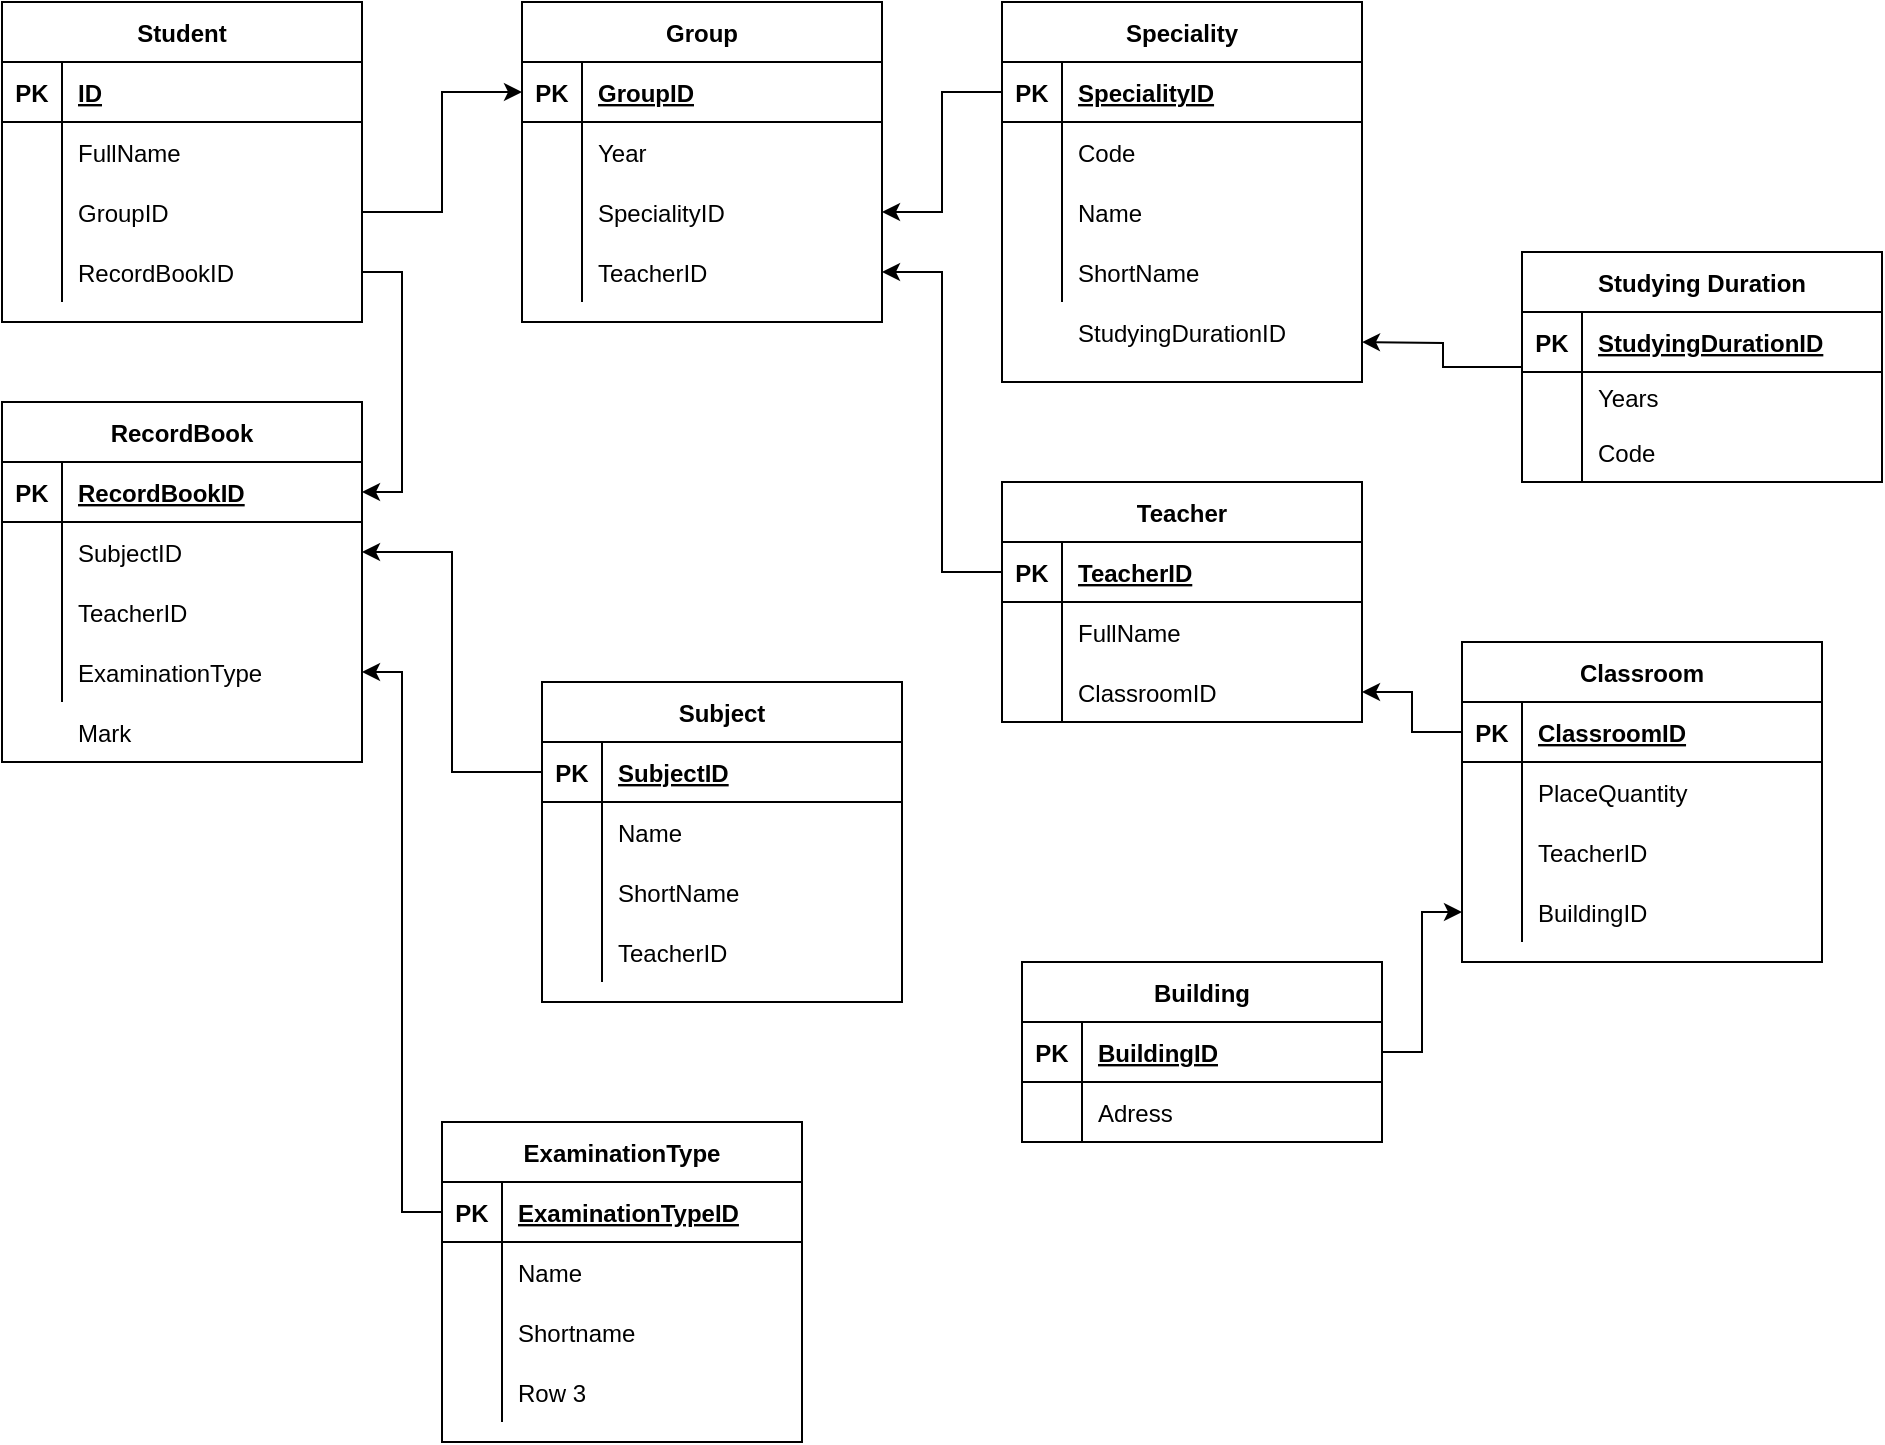 <mxfile version="13.7.7" type="github"><diagram id="Rl-KZY_3TbbtJg-kTTwG" name="Страница 1"><mxGraphModel dx="1662" dy="762" grid="1" gridSize="10" guides="1" tooltips="1" connect="1" arrows="1" fold="1" page="1" pageScale="1" pageWidth="827" pageHeight="1169" math="0" shadow="0"><root><mxCell id="0"/><mxCell id="1" parent="0"/><mxCell id="eHtA6Iojd3OWCWssq1J0-1" value="Group" style="shape=table;startSize=30;container=1;collapsible=1;childLayout=tableLayout;fixedRows=1;rowLines=0;fontStyle=1;align=center;resizeLast=1;" vertex="1" parent="1"><mxGeometry x="300" y="40" width="180" height="160" as="geometry"/></mxCell><mxCell id="eHtA6Iojd3OWCWssq1J0-2" value="" style="shape=partialRectangle;collapsible=0;dropTarget=0;pointerEvents=0;fillColor=none;top=0;left=0;bottom=1;right=0;points=[[0,0.5],[1,0.5]];portConstraint=eastwest;" vertex="1" parent="eHtA6Iojd3OWCWssq1J0-1"><mxGeometry y="30" width="180" height="30" as="geometry"/></mxCell><mxCell id="eHtA6Iojd3OWCWssq1J0-3" value="PK" style="shape=partialRectangle;connectable=0;fillColor=none;top=0;left=0;bottom=0;right=0;fontStyle=1;overflow=hidden;" vertex="1" parent="eHtA6Iojd3OWCWssq1J0-2"><mxGeometry width="30" height="30" as="geometry"/></mxCell><mxCell id="eHtA6Iojd3OWCWssq1J0-4" value="GroupID" style="shape=partialRectangle;connectable=0;fillColor=none;top=0;left=0;bottom=0;right=0;align=left;spacingLeft=6;fontStyle=5;overflow=hidden;" vertex="1" parent="eHtA6Iojd3OWCWssq1J0-2"><mxGeometry x="30" width="150" height="30" as="geometry"/></mxCell><mxCell id="eHtA6Iojd3OWCWssq1J0-5" value="" style="shape=partialRectangle;collapsible=0;dropTarget=0;pointerEvents=0;fillColor=none;top=0;left=0;bottom=0;right=0;points=[[0,0.5],[1,0.5]];portConstraint=eastwest;" vertex="1" parent="eHtA6Iojd3OWCWssq1J0-1"><mxGeometry y="60" width="180" height="30" as="geometry"/></mxCell><mxCell id="eHtA6Iojd3OWCWssq1J0-6" value="" style="shape=partialRectangle;connectable=0;fillColor=none;top=0;left=0;bottom=0;right=0;editable=1;overflow=hidden;" vertex="1" parent="eHtA6Iojd3OWCWssq1J0-5"><mxGeometry width="30" height="30" as="geometry"/></mxCell><mxCell id="eHtA6Iojd3OWCWssq1J0-7" value="Year" style="shape=partialRectangle;connectable=0;fillColor=none;top=0;left=0;bottom=0;right=0;align=left;spacingLeft=6;overflow=hidden;" vertex="1" parent="eHtA6Iojd3OWCWssq1J0-5"><mxGeometry x="30" width="150" height="30" as="geometry"/></mxCell><mxCell id="eHtA6Iojd3OWCWssq1J0-8" value="" style="shape=partialRectangle;collapsible=0;dropTarget=0;pointerEvents=0;fillColor=none;top=0;left=0;bottom=0;right=0;points=[[0,0.5],[1,0.5]];portConstraint=eastwest;" vertex="1" parent="eHtA6Iojd3OWCWssq1J0-1"><mxGeometry y="90" width="180" height="30" as="geometry"/></mxCell><mxCell id="eHtA6Iojd3OWCWssq1J0-9" value="" style="shape=partialRectangle;connectable=0;fillColor=none;top=0;left=0;bottom=0;right=0;editable=1;overflow=hidden;" vertex="1" parent="eHtA6Iojd3OWCWssq1J0-8"><mxGeometry width="30" height="30" as="geometry"/></mxCell><mxCell id="eHtA6Iojd3OWCWssq1J0-10" value="SpecialityID" style="shape=partialRectangle;connectable=0;fillColor=none;top=0;left=0;bottom=0;right=0;align=left;spacingLeft=6;overflow=hidden;" vertex="1" parent="eHtA6Iojd3OWCWssq1J0-8"><mxGeometry x="30" width="150" height="30" as="geometry"/></mxCell><mxCell id="eHtA6Iojd3OWCWssq1J0-11" value="" style="shape=partialRectangle;collapsible=0;dropTarget=0;pointerEvents=0;fillColor=none;top=0;left=0;bottom=0;right=0;points=[[0,0.5],[1,0.5]];portConstraint=eastwest;" vertex="1" parent="eHtA6Iojd3OWCWssq1J0-1"><mxGeometry y="120" width="180" height="30" as="geometry"/></mxCell><mxCell id="eHtA6Iojd3OWCWssq1J0-12" value="" style="shape=partialRectangle;connectable=0;fillColor=none;top=0;left=0;bottom=0;right=0;editable=1;overflow=hidden;" vertex="1" parent="eHtA6Iojd3OWCWssq1J0-11"><mxGeometry width="30" height="30" as="geometry"/></mxCell><mxCell id="eHtA6Iojd3OWCWssq1J0-13" value="TeacherID" style="shape=partialRectangle;connectable=0;fillColor=none;top=0;left=0;bottom=0;right=0;align=left;spacingLeft=6;overflow=hidden;" vertex="1" parent="eHtA6Iojd3OWCWssq1J0-11"><mxGeometry x="30" width="150" height="30" as="geometry"/></mxCell><mxCell id="eHtA6Iojd3OWCWssq1J0-14" value="Student" style="shape=table;startSize=30;container=1;collapsible=1;childLayout=tableLayout;fixedRows=1;rowLines=0;fontStyle=1;align=center;resizeLast=1;" vertex="1" parent="1"><mxGeometry x="40" y="40" width="180" height="160" as="geometry"/></mxCell><mxCell id="eHtA6Iojd3OWCWssq1J0-15" value="" style="shape=partialRectangle;collapsible=0;dropTarget=0;pointerEvents=0;fillColor=none;top=0;left=0;bottom=1;right=0;points=[[0,0.5],[1,0.5]];portConstraint=eastwest;" vertex="1" parent="eHtA6Iojd3OWCWssq1J0-14"><mxGeometry y="30" width="180" height="30" as="geometry"/></mxCell><mxCell id="eHtA6Iojd3OWCWssq1J0-16" value="PK" style="shape=partialRectangle;connectable=0;fillColor=none;top=0;left=0;bottom=0;right=0;fontStyle=1;overflow=hidden;" vertex="1" parent="eHtA6Iojd3OWCWssq1J0-15"><mxGeometry width="30" height="30" as="geometry"/></mxCell><mxCell id="eHtA6Iojd3OWCWssq1J0-17" value="ID" style="shape=partialRectangle;connectable=0;fillColor=none;top=0;left=0;bottom=0;right=0;align=left;spacingLeft=6;fontStyle=5;overflow=hidden;" vertex="1" parent="eHtA6Iojd3OWCWssq1J0-15"><mxGeometry x="30" width="150" height="30" as="geometry"/></mxCell><mxCell id="eHtA6Iojd3OWCWssq1J0-18" value="" style="shape=partialRectangle;collapsible=0;dropTarget=0;pointerEvents=0;fillColor=none;top=0;left=0;bottom=0;right=0;points=[[0,0.5],[1,0.5]];portConstraint=eastwest;" vertex="1" parent="eHtA6Iojd3OWCWssq1J0-14"><mxGeometry y="60" width="180" height="30" as="geometry"/></mxCell><mxCell id="eHtA6Iojd3OWCWssq1J0-19" value="" style="shape=partialRectangle;connectable=0;fillColor=none;top=0;left=0;bottom=0;right=0;editable=1;overflow=hidden;" vertex="1" parent="eHtA6Iojd3OWCWssq1J0-18"><mxGeometry width="30" height="30" as="geometry"/></mxCell><mxCell id="eHtA6Iojd3OWCWssq1J0-20" value="FullName" style="shape=partialRectangle;connectable=0;fillColor=none;top=0;left=0;bottom=0;right=0;align=left;spacingLeft=6;overflow=hidden;" vertex="1" parent="eHtA6Iojd3OWCWssq1J0-18"><mxGeometry x="30" width="150" height="30" as="geometry"/></mxCell><mxCell id="eHtA6Iojd3OWCWssq1J0-21" value="" style="shape=partialRectangle;collapsible=0;dropTarget=0;pointerEvents=0;fillColor=none;top=0;left=0;bottom=0;right=0;points=[[0,0.5],[1,0.5]];portConstraint=eastwest;" vertex="1" parent="eHtA6Iojd3OWCWssq1J0-14"><mxGeometry y="90" width="180" height="30" as="geometry"/></mxCell><mxCell id="eHtA6Iojd3OWCWssq1J0-22" value="" style="shape=partialRectangle;connectable=0;fillColor=none;top=0;left=0;bottom=0;right=0;editable=1;overflow=hidden;" vertex="1" parent="eHtA6Iojd3OWCWssq1J0-21"><mxGeometry width="30" height="30" as="geometry"/></mxCell><mxCell id="eHtA6Iojd3OWCWssq1J0-23" value="GroupID" style="shape=partialRectangle;connectable=0;fillColor=none;top=0;left=0;bottom=0;right=0;align=left;spacingLeft=6;overflow=hidden;" vertex="1" parent="eHtA6Iojd3OWCWssq1J0-21"><mxGeometry x="30" width="150" height="30" as="geometry"/></mxCell><mxCell id="eHtA6Iojd3OWCWssq1J0-24" value="" style="shape=partialRectangle;collapsible=0;dropTarget=0;pointerEvents=0;fillColor=none;top=0;left=0;bottom=0;right=0;points=[[0,0.5],[1,0.5]];portConstraint=eastwest;" vertex="1" parent="eHtA6Iojd3OWCWssq1J0-14"><mxGeometry y="120" width="180" height="30" as="geometry"/></mxCell><mxCell id="eHtA6Iojd3OWCWssq1J0-25" value="" style="shape=partialRectangle;connectable=0;fillColor=none;top=0;left=0;bottom=0;right=0;editable=1;overflow=hidden;" vertex="1" parent="eHtA6Iojd3OWCWssq1J0-24"><mxGeometry width="30" height="30" as="geometry"/></mxCell><mxCell id="eHtA6Iojd3OWCWssq1J0-26" value="RecordBookID" style="shape=partialRectangle;connectable=0;fillColor=none;top=0;left=0;bottom=0;right=0;align=left;spacingLeft=6;overflow=hidden;" vertex="1" parent="eHtA6Iojd3OWCWssq1J0-24"><mxGeometry x="30" width="150" height="30" as="geometry"/></mxCell><mxCell id="eHtA6Iojd3OWCWssq1J0-40" style="edgeStyle=orthogonalEdgeStyle;rounded=0;orthogonalLoop=1;jettySize=auto;html=1;exitX=1;exitY=0.5;exitDx=0;exitDy=0;entryX=0;entryY=0.5;entryDx=0;entryDy=0;" edge="1" parent="1" source="eHtA6Iojd3OWCWssq1J0-21" target="eHtA6Iojd3OWCWssq1J0-2"><mxGeometry relative="1" as="geometry"/></mxCell><mxCell id="eHtA6Iojd3OWCWssq1J0-41" style="edgeStyle=orthogonalEdgeStyle;rounded=0;orthogonalLoop=1;jettySize=auto;html=1;entryX=1;entryY=0.5;entryDx=0;entryDy=0;" edge="1" parent="1" source="eHtA6Iojd3OWCWssq1J0-28" target="eHtA6Iojd3OWCWssq1J0-8"><mxGeometry relative="1" as="geometry"/></mxCell><mxCell id="eHtA6Iojd3OWCWssq1J0-42" style="edgeStyle=orthogonalEdgeStyle;rounded=0;orthogonalLoop=1;jettySize=auto;html=1;exitX=0;exitY=0.5;exitDx=0;exitDy=0;entryX=1;entryY=0.5;entryDx=0;entryDy=0;" edge="1" parent="1" source="eHtA6Iojd3OWCWssq1J0-44" target="eHtA6Iojd3OWCWssq1J0-11"><mxGeometry relative="1" as="geometry"/></mxCell><mxCell id="eHtA6Iojd3OWCWssq1J0-53" value="Mark" style="shape=partialRectangle;connectable=0;fillColor=none;top=0;left=0;bottom=0;right=0;align=left;spacingLeft=6;overflow=hidden;" vertex="1" parent="1"><mxGeometry x="70" y="390" width="150" height="30" as="geometry"/></mxCell><mxCell id="eHtA6Iojd3OWCWssq1J0-54" style="edgeStyle=orthogonalEdgeStyle;rounded=0;orthogonalLoop=1;jettySize=auto;html=1;exitX=1;exitY=0.5;exitDx=0;exitDy=0;entryX=1;entryY=0.5;entryDx=0;entryDy=0;" edge="1" parent="1" source="eHtA6Iojd3OWCWssq1J0-24" target="eHtA6Iojd3OWCWssq1J0-56"><mxGeometry relative="1" as="geometry"/></mxCell><mxCell id="eHtA6Iojd3OWCWssq1J0-55" value="RecordBook" style="shape=table;startSize=30;container=1;collapsible=1;childLayout=tableLayout;fixedRows=1;rowLines=0;fontStyle=1;align=center;resizeLast=1;" vertex="1" parent="1"><mxGeometry x="40" y="240" width="180" height="180" as="geometry"/></mxCell><mxCell id="eHtA6Iojd3OWCWssq1J0-56" value="" style="shape=partialRectangle;collapsible=0;dropTarget=0;pointerEvents=0;fillColor=none;top=0;left=0;bottom=1;right=0;points=[[0,0.5],[1,0.5]];portConstraint=eastwest;" vertex="1" parent="eHtA6Iojd3OWCWssq1J0-55"><mxGeometry y="30" width="180" height="30" as="geometry"/></mxCell><mxCell id="eHtA6Iojd3OWCWssq1J0-57" value="PK" style="shape=partialRectangle;connectable=0;fillColor=none;top=0;left=0;bottom=0;right=0;fontStyle=1;overflow=hidden;" vertex="1" parent="eHtA6Iojd3OWCWssq1J0-56"><mxGeometry width="30" height="30" as="geometry"/></mxCell><mxCell id="eHtA6Iojd3OWCWssq1J0-58" value="RecordBookID" style="shape=partialRectangle;connectable=0;fillColor=none;top=0;left=0;bottom=0;right=0;align=left;spacingLeft=6;fontStyle=5;overflow=hidden;" vertex="1" parent="eHtA6Iojd3OWCWssq1J0-56"><mxGeometry x="30" width="150" height="30" as="geometry"/></mxCell><mxCell id="eHtA6Iojd3OWCWssq1J0-59" value="" style="shape=partialRectangle;collapsible=0;dropTarget=0;pointerEvents=0;fillColor=none;top=0;left=0;bottom=0;right=0;points=[[0,0.5],[1,0.5]];portConstraint=eastwest;" vertex="1" parent="eHtA6Iojd3OWCWssq1J0-55"><mxGeometry y="60" width="180" height="30" as="geometry"/></mxCell><mxCell id="eHtA6Iojd3OWCWssq1J0-60" value="" style="shape=partialRectangle;connectable=0;fillColor=none;top=0;left=0;bottom=0;right=0;editable=1;overflow=hidden;" vertex="1" parent="eHtA6Iojd3OWCWssq1J0-59"><mxGeometry width="30" height="30" as="geometry"/></mxCell><mxCell id="eHtA6Iojd3OWCWssq1J0-61" value="SubjectID" style="shape=partialRectangle;connectable=0;fillColor=none;top=0;left=0;bottom=0;right=0;align=left;spacingLeft=6;overflow=hidden;" vertex="1" parent="eHtA6Iojd3OWCWssq1J0-59"><mxGeometry x="30" width="150" height="30" as="geometry"/></mxCell><mxCell id="eHtA6Iojd3OWCWssq1J0-62" value="" style="shape=partialRectangle;collapsible=0;dropTarget=0;pointerEvents=0;fillColor=none;top=0;left=0;bottom=0;right=0;points=[[0,0.5],[1,0.5]];portConstraint=eastwest;" vertex="1" parent="eHtA6Iojd3OWCWssq1J0-55"><mxGeometry y="90" width="180" height="30" as="geometry"/></mxCell><mxCell id="eHtA6Iojd3OWCWssq1J0-63" value="" style="shape=partialRectangle;connectable=0;fillColor=none;top=0;left=0;bottom=0;right=0;editable=1;overflow=hidden;" vertex="1" parent="eHtA6Iojd3OWCWssq1J0-62"><mxGeometry width="30" height="30" as="geometry"/></mxCell><mxCell id="eHtA6Iojd3OWCWssq1J0-64" value="TeacherID" style="shape=partialRectangle;connectable=0;fillColor=none;top=0;left=0;bottom=0;right=0;align=left;spacingLeft=6;overflow=hidden;" vertex="1" parent="eHtA6Iojd3OWCWssq1J0-62"><mxGeometry x="30" width="150" height="30" as="geometry"/></mxCell><mxCell id="eHtA6Iojd3OWCWssq1J0-65" value="" style="shape=partialRectangle;collapsible=0;dropTarget=0;pointerEvents=0;fillColor=none;top=0;left=0;bottom=0;right=0;points=[[0,0.5],[1,0.5]];portConstraint=eastwest;" vertex="1" parent="eHtA6Iojd3OWCWssq1J0-55"><mxGeometry y="120" width="180" height="30" as="geometry"/></mxCell><mxCell id="eHtA6Iojd3OWCWssq1J0-66" value="" style="shape=partialRectangle;connectable=0;fillColor=none;top=0;left=0;bottom=0;right=0;editable=1;overflow=hidden;" vertex="1" parent="eHtA6Iojd3OWCWssq1J0-65"><mxGeometry width="30" height="30" as="geometry"/></mxCell><mxCell id="eHtA6Iojd3OWCWssq1J0-67" value="ExaminationType" style="shape=partialRectangle;connectable=0;fillColor=none;top=0;left=0;bottom=0;right=0;align=left;spacingLeft=6;overflow=hidden;" vertex="1" parent="eHtA6Iojd3OWCWssq1J0-65"><mxGeometry x="30" width="150" height="30" as="geometry"/></mxCell><mxCell id="eHtA6Iojd3OWCWssq1J0-68" value="Subject" style="shape=table;startSize=30;container=1;collapsible=1;childLayout=tableLayout;fixedRows=1;rowLines=0;fontStyle=1;align=center;resizeLast=1;" vertex="1" parent="1"><mxGeometry x="310" y="380" width="180" height="160" as="geometry"/></mxCell><mxCell id="eHtA6Iojd3OWCWssq1J0-69" value="" style="shape=partialRectangle;collapsible=0;dropTarget=0;pointerEvents=0;fillColor=none;top=0;left=0;bottom=1;right=0;points=[[0,0.5],[1,0.5]];portConstraint=eastwest;" vertex="1" parent="eHtA6Iojd3OWCWssq1J0-68"><mxGeometry y="30" width="180" height="30" as="geometry"/></mxCell><mxCell id="eHtA6Iojd3OWCWssq1J0-70" value="PK" style="shape=partialRectangle;connectable=0;fillColor=none;top=0;left=0;bottom=0;right=0;fontStyle=1;overflow=hidden;" vertex="1" parent="eHtA6Iojd3OWCWssq1J0-69"><mxGeometry width="30" height="30" as="geometry"/></mxCell><mxCell id="eHtA6Iojd3OWCWssq1J0-71" value="SubjectID" style="shape=partialRectangle;connectable=0;fillColor=none;top=0;left=0;bottom=0;right=0;align=left;spacingLeft=6;fontStyle=5;overflow=hidden;" vertex="1" parent="eHtA6Iojd3OWCWssq1J0-69"><mxGeometry x="30" width="150" height="30" as="geometry"/></mxCell><mxCell id="eHtA6Iojd3OWCWssq1J0-72" value="" style="shape=partialRectangle;collapsible=0;dropTarget=0;pointerEvents=0;fillColor=none;top=0;left=0;bottom=0;right=0;points=[[0,0.5],[1,0.5]];portConstraint=eastwest;" vertex="1" parent="eHtA6Iojd3OWCWssq1J0-68"><mxGeometry y="60" width="180" height="30" as="geometry"/></mxCell><mxCell id="eHtA6Iojd3OWCWssq1J0-73" value="" style="shape=partialRectangle;connectable=0;fillColor=none;top=0;left=0;bottom=0;right=0;editable=1;overflow=hidden;" vertex="1" parent="eHtA6Iojd3OWCWssq1J0-72"><mxGeometry width="30" height="30" as="geometry"/></mxCell><mxCell id="eHtA6Iojd3OWCWssq1J0-74" value="Name" style="shape=partialRectangle;connectable=0;fillColor=none;top=0;left=0;bottom=0;right=0;align=left;spacingLeft=6;overflow=hidden;" vertex="1" parent="eHtA6Iojd3OWCWssq1J0-72"><mxGeometry x="30" width="150" height="30" as="geometry"/></mxCell><mxCell id="eHtA6Iojd3OWCWssq1J0-75" value="" style="shape=partialRectangle;collapsible=0;dropTarget=0;pointerEvents=0;fillColor=none;top=0;left=0;bottom=0;right=0;points=[[0,0.5],[1,0.5]];portConstraint=eastwest;" vertex="1" parent="eHtA6Iojd3OWCWssq1J0-68"><mxGeometry y="90" width="180" height="30" as="geometry"/></mxCell><mxCell id="eHtA6Iojd3OWCWssq1J0-76" value="" style="shape=partialRectangle;connectable=0;fillColor=none;top=0;left=0;bottom=0;right=0;editable=1;overflow=hidden;" vertex="1" parent="eHtA6Iojd3OWCWssq1J0-75"><mxGeometry width="30" height="30" as="geometry"/></mxCell><mxCell id="eHtA6Iojd3OWCWssq1J0-77" value="ShortName" style="shape=partialRectangle;connectable=0;fillColor=none;top=0;left=0;bottom=0;right=0;align=left;spacingLeft=6;overflow=hidden;" vertex="1" parent="eHtA6Iojd3OWCWssq1J0-75"><mxGeometry x="30" width="150" height="30" as="geometry"/></mxCell><mxCell id="eHtA6Iojd3OWCWssq1J0-78" value="" style="shape=partialRectangle;collapsible=0;dropTarget=0;pointerEvents=0;fillColor=none;top=0;left=0;bottom=0;right=0;points=[[0,0.5],[1,0.5]];portConstraint=eastwest;" vertex="1" parent="eHtA6Iojd3OWCWssq1J0-68"><mxGeometry y="120" width="180" height="30" as="geometry"/></mxCell><mxCell id="eHtA6Iojd3OWCWssq1J0-79" value="" style="shape=partialRectangle;connectable=0;fillColor=none;top=0;left=0;bottom=0;right=0;editable=1;overflow=hidden;" vertex="1" parent="eHtA6Iojd3OWCWssq1J0-78"><mxGeometry width="30" height="30" as="geometry"/></mxCell><mxCell id="eHtA6Iojd3OWCWssq1J0-80" value="TeacherID" style="shape=partialRectangle;connectable=0;fillColor=none;top=0;left=0;bottom=0;right=0;align=left;spacingLeft=6;overflow=hidden;" vertex="1" parent="eHtA6Iojd3OWCWssq1J0-78"><mxGeometry x="30" width="150" height="30" as="geometry"/></mxCell><mxCell id="eHtA6Iojd3OWCWssq1J0-81" style="edgeStyle=orthogonalEdgeStyle;rounded=0;orthogonalLoop=1;jettySize=auto;html=1;entryX=1;entryY=0.5;entryDx=0;entryDy=0;" edge="1" parent="1" source="eHtA6Iojd3OWCWssq1J0-69" target="eHtA6Iojd3OWCWssq1J0-59"><mxGeometry relative="1" as="geometry"/></mxCell><mxCell id="eHtA6Iojd3OWCWssq1J0-82" value="Classroom" style="shape=table;startSize=30;container=1;collapsible=1;childLayout=tableLayout;fixedRows=1;rowLines=0;fontStyle=1;align=center;resizeLast=1;" vertex="1" parent="1"><mxGeometry x="770" y="360" width="180" height="160" as="geometry"/></mxCell><mxCell id="eHtA6Iojd3OWCWssq1J0-83" value="" style="shape=partialRectangle;collapsible=0;dropTarget=0;pointerEvents=0;fillColor=none;top=0;left=0;bottom=1;right=0;points=[[0,0.5],[1,0.5]];portConstraint=eastwest;" vertex="1" parent="eHtA6Iojd3OWCWssq1J0-82"><mxGeometry y="30" width="180" height="30" as="geometry"/></mxCell><mxCell id="eHtA6Iojd3OWCWssq1J0-84" value="PK" style="shape=partialRectangle;connectable=0;fillColor=none;top=0;left=0;bottom=0;right=0;fontStyle=1;overflow=hidden;" vertex="1" parent="eHtA6Iojd3OWCWssq1J0-83"><mxGeometry width="30" height="30" as="geometry"/></mxCell><mxCell id="eHtA6Iojd3OWCWssq1J0-85" value="ClassroomID" style="shape=partialRectangle;connectable=0;fillColor=none;top=0;left=0;bottom=0;right=0;align=left;spacingLeft=6;fontStyle=5;overflow=hidden;" vertex="1" parent="eHtA6Iojd3OWCWssq1J0-83"><mxGeometry x="30" width="150" height="30" as="geometry"/></mxCell><mxCell id="eHtA6Iojd3OWCWssq1J0-86" value="" style="shape=partialRectangle;collapsible=0;dropTarget=0;pointerEvents=0;fillColor=none;top=0;left=0;bottom=0;right=0;points=[[0,0.5],[1,0.5]];portConstraint=eastwest;" vertex="1" parent="eHtA6Iojd3OWCWssq1J0-82"><mxGeometry y="60" width="180" height="30" as="geometry"/></mxCell><mxCell id="eHtA6Iojd3OWCWssq1J0-87" value="" style="shape=partialRectangle;connectable=0;fillColor=none;top=0;left=0;bottom=0;right=0;editable=1;overflow=hidden;" vertex="1" parent="eHtA6Iojd3OWCWssq1J0-86"><mxGeometry width="30" height="30" as="geometry"/></mxCell><mxCell id="eHtA6Iojd3OWCWssq1J0-88" value="PlaceQuantity" style="shape=partialRectangle;connectable=0;fillColor=none;top=0;left=0;bottom=0;right=0;align=left;spacingLeft=6;overflow=hidden;" vertex="1" parent="eHtA6Iojd3OWCWssq1J0-86"><mxGeometry x="30" width="150" height="30" as="geometry"/></mxCell><mxCell id="eHtA6Iojd3OWCWssq1J0-89" value="" style="shape=partialRectangle;collapsible=0;dropTarget=0;pointerEvents=0;fillColor=none;top=0;left=0;bottom=0;right=0;points=[[0,0.5],[1,0.5]];portConstraint=eastwest;" vertex="1" parent="eHtA6Iojd3OWCWssq1J0-82"><mxGeometry y="90" width="180" height="30" as="geometry"/></mxCell><mxCell id="eHtA6Iojd3OWCWssq1J0-90" value="" style="shape=partialRectangle;connectable=0;fillColor=none;top=0;left=0;bottom=0;right=0;editable=1;overflow=hidden;" vertex="1" parent="eHtA6Iojd3OWCWssq1J0-89"><mxGeometry width="30" height="30" as="geometry"/></mxCell><mxCell id="eHtA6Iojd3OWCWssq1J0-91" value="TeacherID" style="shape=partialRectangle;connectable=0;fillColor=none;top=0;left=0;bottom=0;right=0;align=left;spacingLeft=6;overflow=hidden;" vertex="1" parent="eHtA6Iojd3OWCWssq1J0-89"><mxGeometry x="30" width="150" height="30" as="geometry"/></mxCell><mxCell id="eHtA6Iojd3OWCWssq1J0-92" value="" style="shape=partialRectangle;collapsible=0;dropTarget=0;pointerEvents=0;fillColor=none;top=0;left=0;bottom=0;right=0;points=[[0,0.5],[1,0.5]];portConstraint=eastwest;" vertex="1" parent="eHtA6Iojd3OWCWssq1J0-82"><mxGeometry y="120" width="180" height="30" as="geometry"/></mxCell><mxCell id="eHtA6Iojd3OWCWssq1J0-93" value="" style="shape=partialRectangle;connectable=0;fillColor=none;top=0;left=0;bottom=0;right=0;editable=1;overflow=hidden;" vertex="1" parent="eHtA6Iojd3OWCWssq1J0-92"><mxGeometry width="30" height="30" as="geometry"/></mxCell><mxCell id="eHtA6Iojd3OWCWssq1J0-94" value="BuildingID" style="shape=partialRectangle;connectable=0;fillColor=none;top=0;left=0;bottom=0;right=0;align=left;spacingLeft=6;overflow=hidden;" vertex="1" parent="eHtA6Iojd3OWCWssq1J0-92"><mxGeometry x="30" width="150" height="30" as="geometry"/></mxCell><mxCell id="eHtA6Iojd3OWCWssq1J0-95" style="edgeStyle=orthogonalEdgeStyle;rounded=0;orthogonalLoop=1;jettySize=auto;html=1;entryX=1;entryY=0.5;entryDx=0;entryDy=0;" edge="1" parent="1" source="eHtA6Iojd3OWCWssq1J0-83" target="eHtA6Iojd3OWCWssq1J0-50"><mxGeometry relative="1" as="geometry"/></mxCell><mxCell id="eHtA6Iojd3OWCWssq1J0-96" style="edgeStyle=orthogonalEdgeStyle;rounded=0;orthogonalLoop=1;jettySize=auto;html=1;entryX=0;entryY=0.5;entryDx=0;entryDy=0;" edge="1" parent="1" source="eHtA6Iojd3OWCWssq1J0-98" target="eHtA6Iojd3OWCWssq1J0-92"><mxGeometry relative="1" as="geometry"/></mxCell><mxCell id="eHtA6Iojd3OWCWssq1J0-97" value="Building" style="shape=table;startSize=30;container=1;collapsible=1;childLayout=tableLayout;fixedRows=1;rowLines=0;fontStyle=1;align=center;resizeLast=1;" vertex="1" parent="1"><mxGeometry x="550" y="520" width="180" height="90" as="geometry"/></mxCell><mxCell id="eHtA6Iojd3OWCWssq1J0-98" value="" style="shape=partialRectangle;collapsible=0;dropTarget=0;pointerEvents=0;fillColor=none;top=0;left=0;bottom=1;right=0;points=[[0,0.5],[1,0.5]];portConstraint=eastwest;" vertex="1" parent="eHtA6Iojd3OWCWssq1J0-97"><mxGeometry y="30" width="180" height="30" as="geometry"/></mxCell><mxCell id="eHtA6Iojd3OWCWssq1J0-99" value="PK" style="shape=partialRectangle;connectable=0;fillColor=none;top=0;left=0;bottom=0;right=0;fontStyle=1;overflow=hidden;" vertex="1" parent="eHtA6Iojd3OWCWssq1J0-98"><mxGeometry width="30" height="30" as="geometry"/></mxCell><mxCell id="eHtA6Iojd3OWCWssq1J0-100" value="BuildingID" style="shape=partialRectangle;connectable=0;fillColor=none;top=0;left=0;bottom=0;right=0;align=left;spacingLeft=6;fontStyle=5;overflow=hidden;" vertex="1" parent="eHtA6Iojd3OWCWssq1J0-98"><mxGeometry x="30" width="150" height="30" as="geometry"/></mxCell><mxCell id="eHtA6Iojd3OWCWssq1J0-101" value="" style="shape=partialRectangle;collapsible=0;dropTarget=0;pointerEvents=0;fillColor=none;top=0;left=0;bottom=0;right=0;points=[[0,0.5],[1,0.5]];portConstraint=eastwest;" vertex="1" parent="eHtA6Iojd3OWCWssq1J0-97"><mxGeometry y="60" width="180" height="30" as="geometry"/></mxCell><mxCell id="eHtA6Iojd3OWCWssq1J0-102" value="" style="shape=partialRectangle;connectable=0;fillColor=none;top=0;left=0;bottom=0;right=0;editable=1;overflow=hidden;" vertex="1" parent="eHtA6Iojd3OWCWssq1J0-101"><mxGeometry width="30" height="30" as="geometry"/></mxCell><mxCell id="eHtA6Iojd3OWCWssq1J0-103" value="Adress" style="shape=partialRectangle;connectable=0;fillColor=none;top=0;left=0;bottom=0;right=0;align=left;spacingLeft=6;overflow=hidden;" vertex="1" parent="eHtA6Iojd3OWCWssq1J0-101"><mxGeometry x="30" width="150" height="30" as="geometry"/></mxCell><mxCell id="eHtA6Iojd3OWCWssq1J0-117" style="edgeStyle=orthogonalEdgeStyle;rounded=0;orthogonalLoop=1;jettySize=auto;html=1;entryX=1;entryY=0.5;entryDx=0;entryDy=0;" edge="1" parent="1" source="eHtA6Iojd3OWCWssq1J0-105" target="eHtA6Iojd3OWCWssq1J0-65"><mxGeometry relative="1" as="geometry"/></mxCell><mxCell id="eHtA6Iojd3OWCWssq1J0-104" value="ExaminationType" style="shape=table;startSize=30;container=1;collapsible=1;childLayout=tableLayout;fixedRows=1;rowLines=0;fontStyle=1;align=center;resizeLast=1;" vertex="1" parent="1"><mxGeometry x="260" y="600" width="180" height="160" as="geometry"/></mxCell><mxCell id="eHtA6Iojd3OWCWssq1J0-105" value="" style="shape=partialRectangle;collapsible=0;dropTarget=0;pointerEvents=0;fillColor=none;top=0;left=0;bottom=1;right=0;points=[[0,0.5],[1,0.5]];portConstraint=eastwest;" vertex="1" parent="eHtA6Iojd3OWCWssq1J0-104"><mxGeometry y="30" width="180" height="30" as="geometry"/></mxCell><mxCell id="eHtA6Iojd3OWCWssq1J0-106" value="PK" style="shape=partialRectangle;connectable=0;fillColor=none;top=0;left=0;bottom=0;right=0;fontStyle=1;overflow=hidden;" vertex="1" parent="eHtA6Iojd3OWCWssq1J0-105"><mxGeometry width="30" height="30" as="geometry"/></mxCell><mxCell id="eHtA6Iojd3OWCWssq1J0-107" value="ExaminationTypeID" style="shape=partialRectangle;connectable=0;fillColor=none;top=0;left=0;bottom=0;right=0;align=left;spacingLeft=6;fontStyle=5;overflow=hidden;" vertex="1" parent="eHtA6Iojd3OWCWssq1J0-105"><mxGeometry x="30" width="150" height="30" as="geometry"/></mxCell><mxCell id="eHtA6Iojd3OWCWssq1J0-108" value="" style="shape=partialRectangle;collapsible=0;dropTarget=0;pointerEvents=0;fillColor=none;top=0;left=0;bottom=0;right=0;points=[[0,0.5],[1,0.5]];portConstraint=eastwest;" vertex="1" parent="eHtA6Iojd3OWCWssq1J0-104"><mxGeometry y="60" width="180" height="30" as="geometry"/></mxCell><mxCell id="eHtA6Iojd3OWCWssq1J0-109" value="" style="shape=partialRectangle;connectable=0;fillColor=none;top=0;left=0;bottom=0;right=0;editable=1;overflow=hidden;" vertex="1" parent="eHtA6Iojd3OWCWssq1J0-108"><mxGeometry width="30" height="30" as="geometry"/></mxCell><mxCell id="eHtA6Iojd3OWCWssq1J0-110" value="Name" style="shape=partialRectangle;connectable=0;fillColor=none;top=0;left=0;bottom=0;right=0;align=left;spacingLeft=6;overflow=hidden;" vertex="1" parent="eHtA6Iojd3OWCWssq1J0-108"><mxGeometry x="30" width="150" height="30" as="geometry"/></mxCell><mxCell id="eHtA6Iojd3OWCWssq1J0-111" value="" style="shape=partialRectangle;collapsible=0;dropTarget=0;pointerEvents=0;fillColor=none;top=0;left=0;bottom=0;right=0;points=[[0,0.5],[1,0.5]];portConstraint=eastwest;" vertex="1" parent="eHtA6Iojd3OWCWssq1J0-104"><mxGeometry y="90" width="180" height="30" as="geometry"/></mxCell><mxCell id="eHtA6Iojd3OWCWssq1J0-112" value="" style="shape=partialRectangle;connectable=0;fillColor=none;top=0;left=0;bottom=0;right=0;editable=1;overflow=hidden;" vertex="1" parent="eHtA6Iojd3OWCWssq1J0-111"><mxGeometry width="30" height="30" as="geometry"/></mxCell><mxCell id="eHtA6Iojd3OWCWssq1J0-113" value="Shortname" style="shape=partialRectangle;connectable=0;fillColor=none;top=0;left=0;bottom=0;right=0;align=left;spacingLeft=6;overflow=hidden;" vertex="1" parent="eHtA6Iojd3OWCWssq1J0-111"><mxGeometry x="30" width="150" height="30" as="geometry"/></mxCell><mxCell id="eHtA6Iojd3OWCWssq1J0-114" value="" style="shape=partialRectangle;collapsible=0;dropTarget=0;pointerEvents=0;fillColor=none;top=0;left=0;bottom=0;right=0;points=[[0,0.5],[1,0.5]];portConstraint=eastwest;" vertex="1" parent="eHtA6Iojd3OWCWssq1J0-104"><mxGeometry y="120" width="180" height="30" as="geometry"/></mxCell><mxCell id="eHtA6Iojd3OWCWssq1J0-115" value="" style="shape=partialRectangle;connectable=0;fillColor=none;top=0;left=0;bottom=0;right=0;editable=1;overflow=hidden;" vertex="1" parent="eHtA6Iojd3OWCWssq1J0-114"><mxGeometry width="30" height="30" as="geometry"/></mxCell><mxCell id="eHtA6Iojd3OWCWssq1J0-116" value="Row 3" style="shape=partialRectangle;connectable=0;fillColor=none;top=0;left=0;bottom=0;right=0;align=left;spacingLeft=6;overflow=hidden;" vertex="1" parent="eHtA6Iojd3OWCWssq1J0-114"><mxGeometry x="30" width="150" height="30" as="geometry"/></mxCell><mxCell id="eHtA6Iojd3OWCWssq1J0-118" value="StudyingDurationID" style="shape=partialRectangle;connectable=0;fillColor=none;top=0;left=0;bottom=0;right=0;align=left;spacingLeft=6;overflow=hidden;" vertex="1" parent="1"><mxGeometry x="570" y="190" width="150" height="30" as="geometry"/></mxCell><mxCell id="eHtA6Iojd3OWCWssq1J0-119" value="" style="shape=partialRectangle;connectable=0;fillColor=none;top=0;left=0;bottom=0;right=0;editable=1;overflow=hidden;" vertex="1" parent="1"><mxGeometry x="540" y="150" width="30" height="30" as="geometry"/></mxCell><mxCell id="eHtA6Iojd3OWCWssq1J0-43" value="Teacher" style="shape=table;startSize=30;container=1;collapsible=1;childLayout=tableLayout;fixedRows=1;rowLines=0;fontStyle=1;align=center;resizeLast=1;" vertex="1" parent="1"><mxGeometry x="540" y="280" width="180" height="120" as="geometry"/></mxCell><mxCell id="eHtA6Iojd3OWCWssq1J0-44" value="" style="shape=partialRectangle;collapsible=0;dropTarget=0;pointerEvents=0;fillColor=none;top=0;left=0;bottom=1;right=0;points=[[0,0.5],[1,0.5]];portConstraint=eastwest;" vertex="1" parent="eHtA6Iojd3OWCWssq1J0-43"><mxGeometry y="30" width="180" height="30" as="geometry"/></mxCell><mxCell id="eHtA6Iojd3OWCWssq1J0-45" value="PK" style="shape=partialRectangle;connectable=0;fillColor=none;top=0;left=0;bottom=0;right=0;fontStyle=1;overflow=hidden;" vertex="1" parent="eHtA6Iojd3OWCWssq1J0-44"><mxGeometry width="30" height="30" as="geometry"/></mxCell><mxCell id="eHtA6Iojd3OWCWssq1J0-46" value="TeacherID" style="shape=partialRectangle;connectable=0;fillColor=none;top=0;left=0;bottom=0;right=0;align=left;spacingLeft=6;fontStyle=5;overflow=hidden;" vertex="1" parent="eHtA6Iojd3OWCWssq1J0-44"><mxGeometry x="30" width="150" height="30" as="geometry"/></mxCell><mxCell id="eHtA6Iojd3OWCWssq1J0-47" value="" style="shape=partialRectangle;collapsible=0;dropTarget=0;pointerEvents=0;fillColor=none;top=0;left=0;bottom=0;right=0;points=[[0,0.5],[1,0.5]];portConstraint=eastwest;" vertex="1" parent="eHtA6Iojd3OWCWssq1J0-43"><mxGeometry y="60" width="180" height="30" as="geometry"/></mxCell><mxCell id="eHtA6Iojd3OWCWssq1J0-48" value="" style="shape=partialRectangle;connectable=0;fillColor=none;top=0;left=0;bottom=0;right=0;editable=1;overflow=hidden;" vertex="1" parent="eHtA6Iojd3OWCWssq1J0-47"><mxGeometry width="30" height="30" as="geometry"/></mxCell><mxCell id="eHtA6Iojd3OWCWssq1J0-49" value="FullName" style="shape=partialRectangle;connectable=0;fillColor=none;top=0;left=0;bottom=0;right=0;align=left;spacingLeft=6;overflow=hidden;" vertex="1" parent="eHtA6Iojd3OWCWssq1J0-47"><mxGeometry x="30" width="150" height="30" as="geometry"/></mxCell><mxCell id="eHtA6Iojd3OWCWssq1J0-50" value="" style="shape=partialRectangle;collapsible=0;dropTarget=0;pointerEvents=0;fillColor=none;top=0;left=0;bottom=0;right=0;points=[[0,0.5],[1,0.5]];portConstraint=eastwest;" vertex="1" parent="eHtA6Iojd3OWCWssq1J0-43"><mxGeometry y="90" width="180" height="30" as="geometry"/></mxCell><mxCell id="eHtA6Iojd3OWCWssq1J0-51" value="" style="shape=partialRectangle;connectable=0;fillColor=none;top=0;left=0;bottom=0;right=0;editable=1;overflow=hidden;" vertex="1" parent="eHtA6Iojd3OWCWssq1J0-50"><mxGeometry width="30" height="30" as="geometry"/></mxCell><mxCell id="eHtA6Iojd3OWCWssq1J0-52" value="ClassroomID" style="shape=partialRectangle;connectable=0;fillColor=none;top=0;left=0;bottom=0;right=0;align=left;spacingLeft=6;overflow=hidden;" vertex="1" parent="eHtA6Iojd3OWCWssq1J0-50"><mxGeometry x="30" width="150" height="30" as="geometry"/></mxCell><mxCell id="eHtA6Iojd3OWCWssq1J0-27" value="Speciality" style="shape=table;startSize=30;container=1;collapsible=1;childLayout=tableLayout;fixedRows=1;rowLines=0;fontStyle=1;align=center;resizeLast=1;" vertex="1" parent="1"><mxGeometry x="540" y="40" width="180" height="190" as="geometry"/></mxCell><mxCell id="eHtA6Iojd3OWCWssq1J0-28" value="" style="shape=partialRectangle;collapsible=0;dropTarget=0;pointerEvents=0;fillColor=none;top=0;left=0;bottom=1;right=0;points=[[0,0.5],[1,0.5]];portConstraint=eastwest;" vertex="1" parent="eHtA6Iojd3OWCWssq1J0-27"><mxGeometry y="30" width="180" height="30" as="geometry"/></mxCell><mxCell id="eHtA6Iojd3OWCWssq1J0-29" value="PK" style="shape=partialRectangle;connectable=0;fillColor=none;top=0;left=0;bottom=0;right=0;fontStyle=1;overflow=hidden;" vertex="1" parent="eHtA6Iojd3OWCWssq1J0-28"><mxGeometry width="30" height="30" as="geometry"/></mxCell><mxCell id="eHtA6Iojd3OWCWssq1J0-30" value="SpecialityID" style="shape=partialRectangle;connectable=0;fillColor=none;top=0;left=0;bottom=0;right=0;align=left;spacingLeft=6;fontStyle=5;overflow=hidden;" vertex="1" parent="eHtA6Iojd3OWCWssq1J0-28"><mxGeometry x="30" width="150" height="30" as="geometry"/></mxCell><mxCell id="eHtA6Iojd3OWCWssq1J0-31" value="" style="shape=partialRectangle;collapsible=0;dropTarget=0;pointerEvents=0;fillColor=none;top=0;left=0;bottom=0;right=0;points=[[0,0.5],[1,0.5]];portConstraint=eastwest;" vertex="1" parent="eHtA6Iojd3OWCWssq1J0-27"><mxGeometry y="60" width="180" height="30" as="geometry"/></mxCell><mxCell id="eHtA6Iojd3OWCWssq1J0-32" value="" style="shape=partialRectangle;connectable=0;fillColor=none;top=0;left=0;bottom=0;right=0;editable=1;overflow=hidden;" vertex="1" parent="eHtA6Iojd3OWCWssq1J0-31"><mxGeometry width="30" height="30" as="geometry"/></mxCell><mxCell id="eHtA6Iojd3OWCWssq1J0-33" value="Code" style="shape=partialRectangle;connectable=0;fillColor=none;top=0;left=0;bottom=0;right=0;align=left;spacingLeft=6;overflow=hidden;" vertex="1" parent="eHtA6Iojd3OWCWssq1J0-31"><mxGeometry x="30" width="150" height="30" as="geometry"/></mxCell><mxCell id="eHtA6Iojd3OWCWssq1J0-34" value="" style="shape=partialRectangle;collapsible=0;dropTarget=0;pointerEvents=0;fillColor=none;top=0;left=0;bottom=0;right=0;points=[[0,0.5],[1,0.5]];portConstraint=eastwest;" vertex="1" parent="eHtA6Iojd3OWCWssq1J0-27"><mxGeometry y="90" width="180" height="30" as="geometry"/></mxCell><mxCell id="eHtA6Iojd3OWCWssq1J0-35" value="" style="shape=partialRectangle;connectable=0;fillColor=none;top=0;left=0;bottom=0;right=0;editable=1;overflow=hidden;" vertex="1" parent="eHtA6Iojd3OWCWssq1J0-34"><mxGeometry width="30" height="30" as="geometry"/></mxCell><mxCell id="eHtA6Iojd3OWCWssq1J0-36" value="Name" style="shape=partialRectangle;connectable=0;fillColor=none;top=0;left=0;bottom=0;right=0;align=left;spacingLeft=6;overflow=hidden;" vertex="1" parent="eHtA6Iojd3OWCWssq1J0-34"><mxGeometry x="30" width="150" height="30" as="geometry"/></mxCell><mxCell id="eHtA6Iojd3OWCWssq1J0-37" value="" style="shape=partialRectangle;collapsible=0;dropTarget=0;pointerEvents=0;fillColor=none;top=0;left=0;bottom=0;right=0;points=[[0,0.5],[1,0.5]];portConstraint=eastwest;" vertex="1" parent="eHtA6Iojd3OWCWssq1J0-27"><mxGeometry y="120" width="180" height="30" as="geometry"/></mxCell><mxCell id="eHtA6Iojd3OWCWssq1J0-38" value="" style="shape=partialRectangle;connectable=0;fillColor=none;top=0;left=0;bottom=0;right=0;editable=1;overflow=hidden;" vertex="1" parent="eHtA6Iojd3OWCWssq1J0-37"><mxGeometry width="30" height="30" as="geometry"/></mxCell><mxCell id="eHtA6Iojd3OWCWssq1J0-39" value="ShortName" style="shape=partialRectangle;connectable=0;fillColor=none;top=0;left=0;bottom=0;right=0;align=left;spacingLeft=6;overflow=hidden;" vertex="1" parent="eHtA6Iojd3OWCWssq1J0-37"><mxGeometry x="30" width="150" height="30" as="geometry"/></mxCell><mxCell id="eHtA6Iojd3OWCWssq1J0-148" style="edgeStyle=orthogonalEdgeStyle;rounded=0;orthogonalLoop=1;jettySize=auto;html=1;" edge="1" parent="1" source="eHtA6Iojd3OWCWssq1J0-120"><mxGeometry relative="1" as="geometry"><mxPoint x="720" y="210" as="targetPoint"/></mxGeometry></mxCell><mxCell id="eHtA6Iojd3OWCWssq1J0-120" value="Studying Duration" style="shape=table;startSize=30;container=1;collapsible=1;childLayout=tableLayout;fixedRows=1;rowLines=0;fontStyle=1;align=center;resizeLast=1;" vertex="1" parent="1"><mxGeometry x="800" y="165" width="180" height="115" as="geometry"/></mxCell><mxCell id="eHtA6Iojd3OWCWssq1J0-121" value="" style="shape=partialRectangle;collapsible=0;dropTarget=0;pointerEvents=0;fillColor=none;top=0;left=0;bottom=1;right=0;points=[[0,0.5],[1,0.5]];portConstraint=eastwest;" vertex="1" parent="eHtA6Iojd3OWCWssq1J0-120"><mxGeometry y="30" width="180" height="30" as="geometry"/></mxCell><mxCell id="eHtA6Iojd3OWCWssq1J0-122" value="PK" style="shape=partialRectangle;connectable=0;fillColor=none;top=0;left=0;bottom=0;right=0;fontStyle=1;overflow=hidden;" vertex="1" parent="eHtA6Iojd3OWCWssq1J0-121"><mxGeometry width="30" height="30" as="geometry"/></mxCell><mxCell id="eHtA6Iojd3OWCWssq1J0-123" value="StudyingDurationID" style="shape=partialRectangle;connectable=0;fillColor=none;top=0;left=0;bottom=0;right=0;align=left;spacingLeft=6;fontStyle=5;overflow=hidden;" vertex="1" parent="eHtA6Iojd3OWCWssq1J0-121"><mxGeometry x="30" width="150" height="30" as="geometry"/></mxCell><mxCell id="eHtA6Iojd3OWCWssq1J0-124" value="" style="shape=partialRectangle;collapsible=0;dropTarget=0;pointerEvents=0;fillColor=none;top=0;left=0;bottom=0;right=0;points=[[0,0.5],[1,0.5]];portConstraint=eastwest;" vertex="1" parent="eHtA6Iojd3OWCWssq1J0-120"><mxGeometry y="60" width="180" height="25" as="geometry"/></mxCell><mxCell id="eHtA6Iojd3OWCWssq1J0-125" value="" style="shape=partialRectangle;connectable=0;fillColor=none;top=0;left=0;bottom=0;right=0;editable=1;overflow=hidden;" vertex="1" parent="eHtA6Iojd3OWCWssq1J0-124"><mxGeometry width="30" height="25" as="geometry"/></mxCell><mxCell id="eHtA6Iojd3OWCWssq1J0-126" value="Years" style="shape=partialRectangle;connectable=0;fillColor=none;top=0;left=0;bottom=0;right=0;align=left;spacingLeft=6;overflow=hidden;" vertex="1" parent="eHtA6Iojd3OWCWssq1J0-124"><mxGeometry x="30" width="150" height="25" as="geometry"/></mxCell><mxCell id="eHtA6Iojd3OWCWssq1J0-127" value="" style="shape=partialRectangle;collapsible=0;dropTarget=0;pointerEvents=0;fillColor=none;top=0;left=0;bottom=0;right=0;points=[[0,0.5],[1,0.5]];portConstraint=eastwest;" vertex="1" parent="eHtA6Iojd3OWCWssq1J0-120"><mxGeometry y="85" width="180" height="30" as="geometry"/></mxCell><mxCell id="eHtA6Iojd3OWCWssq1J0-128" value="" style="shape=partialRectangle;connectable=0;fillColor=none;top=0;left=0;bottom=0;right=0;editable=1;overflow=hidden;" vertex="1" parent="eHtA6Iojd3OWCWssq1J0-127"><mxGeometry width="30" height="30" as="geometry"/></mxCell><mxCell id="eHtA6Iojd3OWCWssq1J0-129" value="Code" style="shape=partialRectangle;connectable=0;fillColor=none;top=0;left=0;bottom=0;right=0;align=left;spacingLeft=6;overflow=hidden;" vertex="1" parent="eHtA6Iojd3OWCWssq1J0-127"><mxGeometry x="30" width="150" height="30" as="geometry"/></mxCell></root></mxGraphModel></diagram></mxfile>